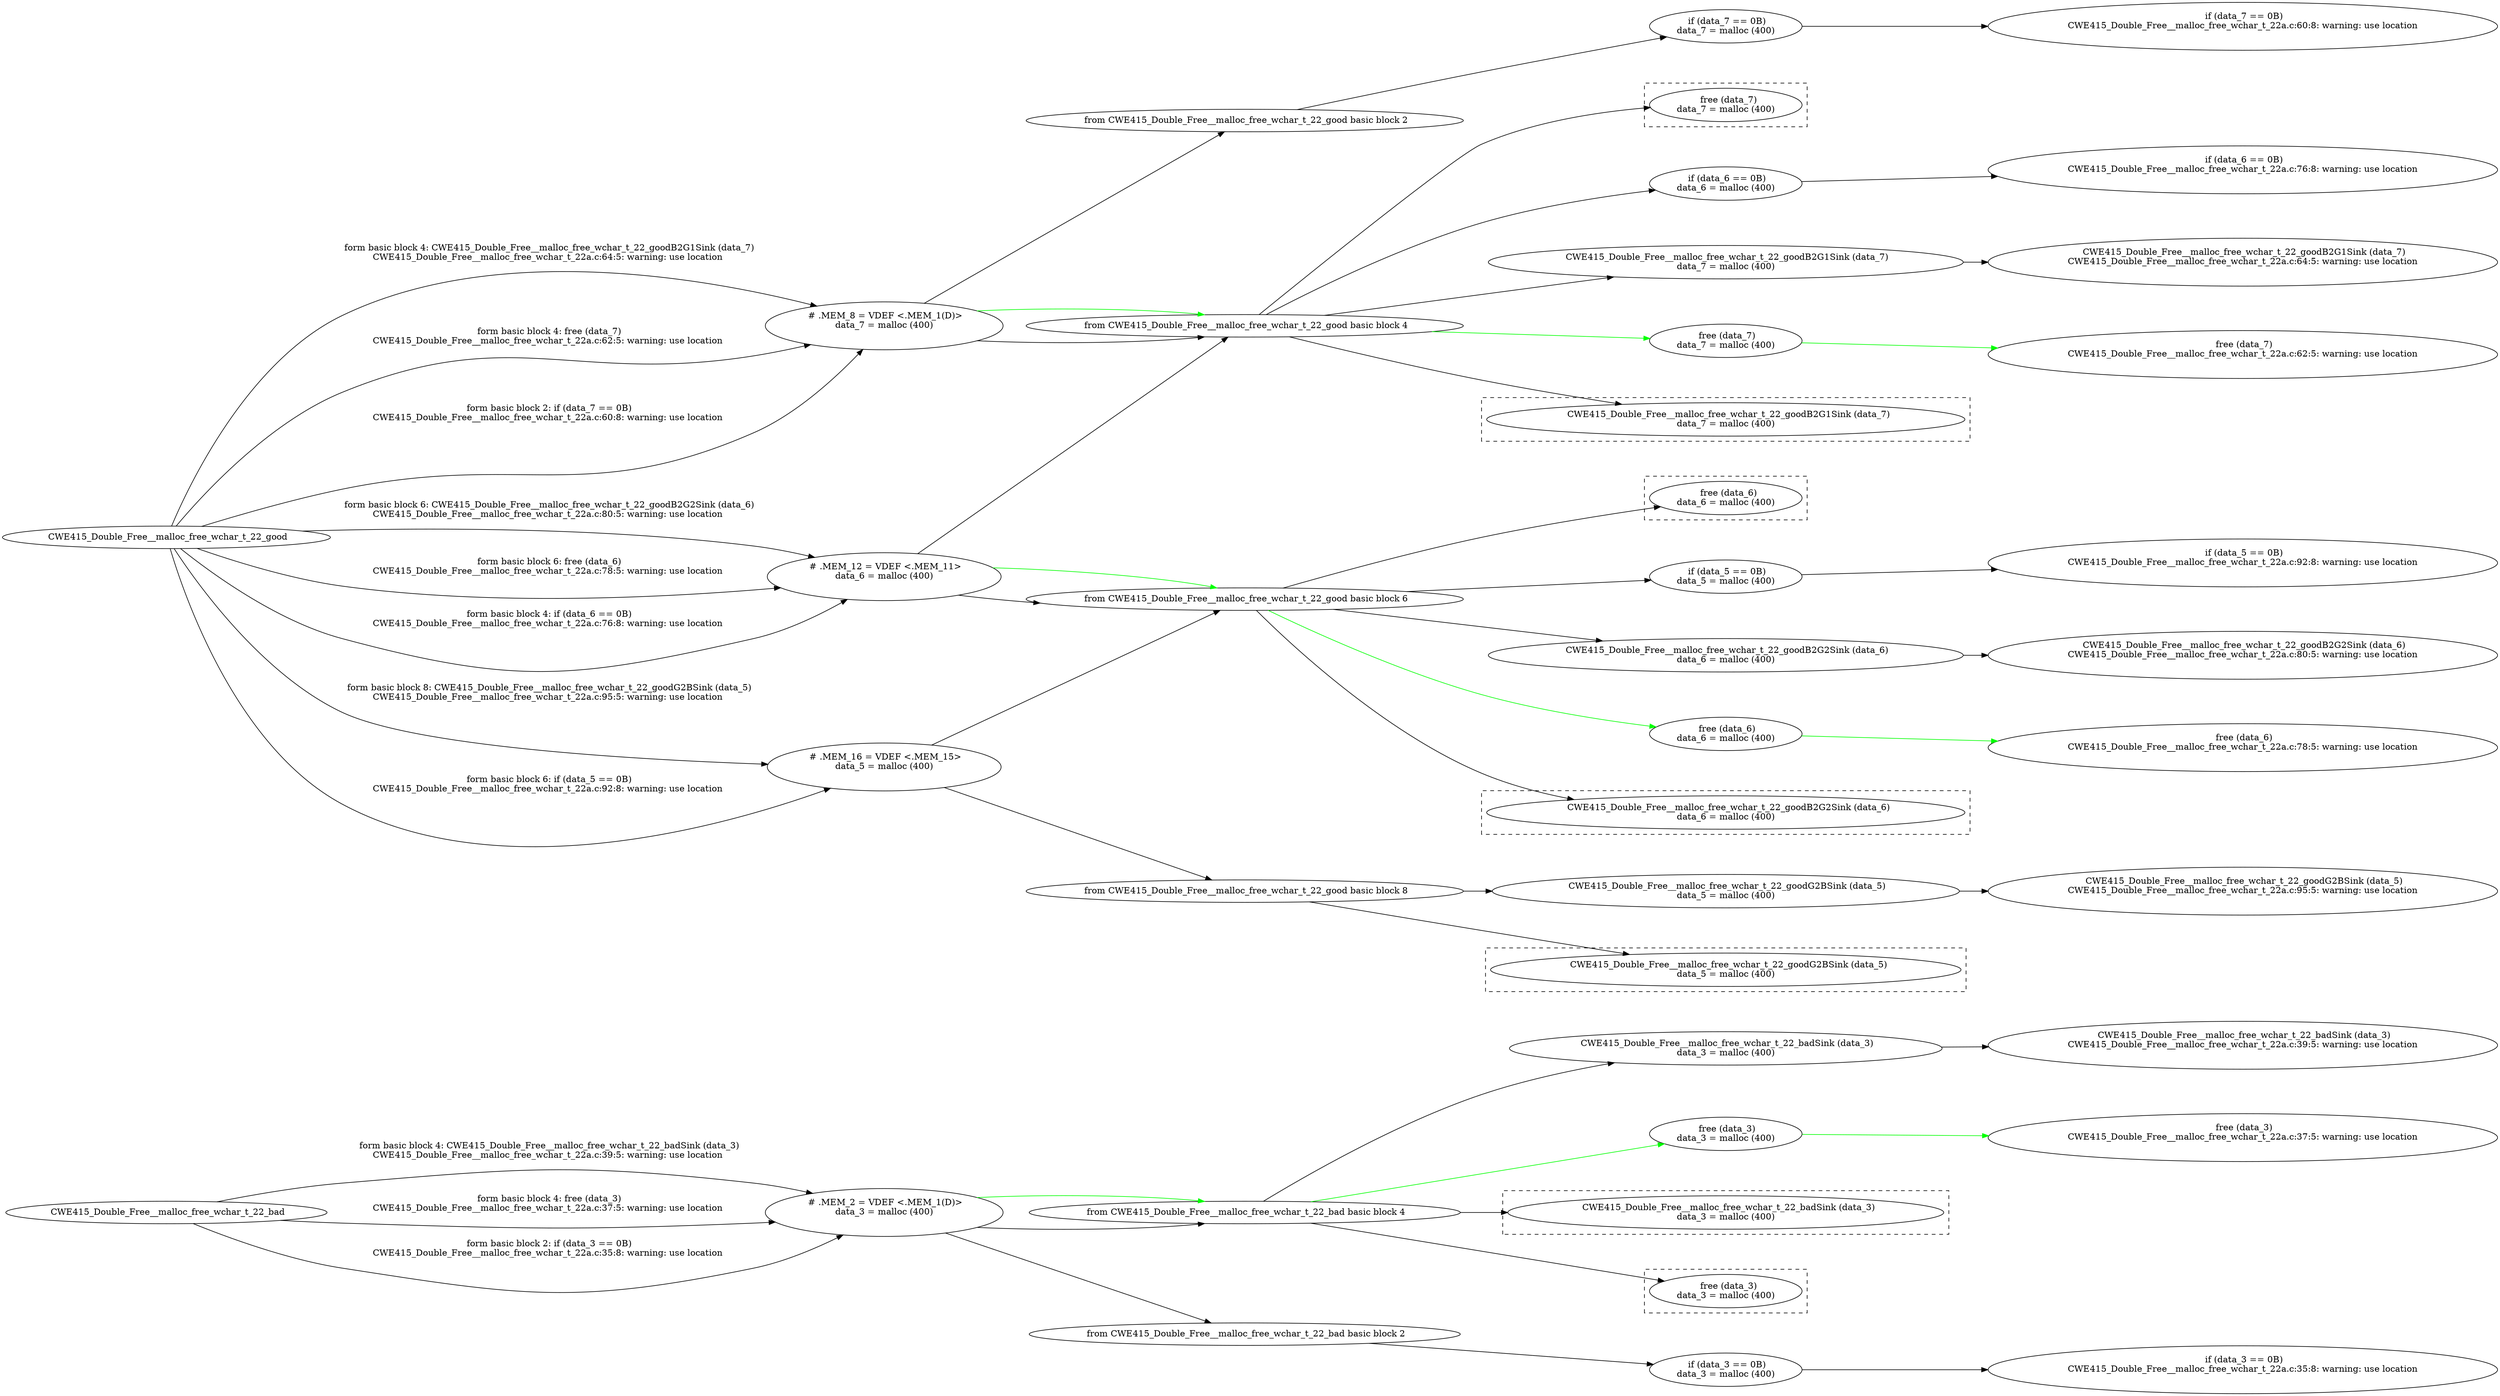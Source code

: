 digraph {constraint=false ;rankdir = LR; rank=same; nodesep=1.0; 


" CWE415_Double_Free__malloc_free_wchar_t_22_bad
"->


" # .MEM_2 = VDEF <.MEM_1(D)>
data_3 = malloc (400)

"

[label=" form basic block 4: CWE415_Double_Free__malloc_free_wchar_t_22_badSink (data_3)
CWE415_Double_Free__malloc_free_wchar_t_22a.c:39:5: warning: use location

" ]

" # .MEM_2 = VDEF <.MEM_1(D)>
data_3 = malloc (400)

"->

" from CWE415_Double_Free__malloc_free_wchar_t_22_bad basic block 4"

->" CWE415_Double_Free__malloc_free_wchar_t_22_badSink (data_3)
data_3 = malloc (400)
"

->" CWE415_Double_Free__malloc_free_wchar_t_22_badSink (data_3)
CWE415_Double_Free__malloc_free_wchar_t_22a.c:39:5: warning: use location

"


" CWE415_Double_Free__malloc_free_wchar_t_22_bad
"->


" # .MEM_2 = VDEF <.MEM_1(D)>
data_3 = malloc (400)

"

[label=" form basic block 4: free (data_3)
CWE415_Double_Free__malloc_free_wchar_t_22a.c:37:5: warning: use location

" ]

" # .MEM_2 = VDEF <.MEM_1(D)>
data_3 = malloc (400)

"->

" from CWE415_Double_Free__malloc_free_wchar_t_22_bad basic block 4"

->" free (data_3)
data_3 = malloc (400)
"

->" free (data_3)
CWE415_Double_Free__malloc_free_wchar_t_22a.c:37:5: warning: use location

"

[color="green" ]


" CWE415_Double_Free__malloc_free_wchar_t_22_bad
"->


" # .MEM_2 = VDEF <.MEM_1(D)>
data_3 = malloc (400)

"

[label=" form basic block 2: if (data_3 == 0B)
CWE415_Double_Free__malloc_free_wchar_t_22a.c:35:8: warning: use location

" ]

" # .MEM_2 = VDEF <.MEM_1(D)>
data_3 = malloc (400)

"->

" from CWE415_Double_Free__malloc_free_wchar_t_22_bad basic block 2"

->" if (data_3 == 0B)
data_3 = malloc (400)
"

->" if (data_3 == 0B)
CWE415_Double_Free__malloc_free_wchar_t_22a.c:35:8: warning: use location

"


" from CWE415_Double_Free__malloc_free_wchar_t_22_bad basic block 4"

->subgraph cluster_803437420 { style ="dashed";"  CWE415_Double_Free__malloc_free_wchar_t_22_badSink (data_3)
data_3 = malloc (400)
";}

" from CWE415_Double_Free__malloc_free_wchar_t_22_bad basic block 4"

->subgraph cluster_1450594994 { style ="dashed";"  free (data_3)
data_3 = malloc (400)
";}








" CWE415_Double_Free__malloc_free_wchar_t_22_good
"->


" # .MEM_8 = VDEF <.MEM_1(D)>
data_7 = malloc (400)

"

[label=" form basic block 4: CWE415_Double_Free__malloc_free_wchar_t_22_goodB2G1Sink (data_7)
CWE415_Double_Free__malloc_free_wchar_t_22a.c:64:5: warning: use location

" ]

" # .MEM_8 = VDEF <.MEM_1(D)>
data_7 = malloc (400)

"->

" from CWE415_Double_Free__malloc_free_wchar_t_22_good basic block 4"

->" CWE415_Double_Free__malloc_free_wchar_t_22_goodB2G1Sink (data_7)
data_7 = malloc (400)
"

->" CWE415_Double_Free__malloc_free_wchar_t_22_goodB2G1Sink (data_7)
CWE415_Double_Free__malloc_free_wchar_t_22a.c:64:5: warning: use location

"


" CWE415_Double_Free__malloc_free_wchar_t_22_good
"->


" # .MEM_8 = VDEF <.MEM_1(D)>
data_7 = malloc (400)

"

[label=" form basic block 4: free (data_7)
CWE415_Double_Free__malloc_free_wchar_t_22a.c:62:5: warning: use location

" ]

" # .MEM_8 = VDEF <.MEM_1(D)>
data_7 = malloc (400)

"->

" from CWE415_Double_Free__malloc_free_wchar_t_22_good basic block 4"

->" free (data_7)
data_7 = malloc (400)
"

->" free (data_7)
CWE415_Double_Free__malloc_free_wchar_t_22a.c:62:5: warning: use location

"

[color="green" ]


" CWE415_Double_Free__malloc_free_wchar_t_22_good
"->


" # .MEM_8 = VDEF <.MEM_1(D)>
data_7 = malloc (400)

"

[label=" form basic block 2: if (data_7 == 0B)
CWE415_Double_Free__malloc_free_wchar_t_22a.c:60:8: warning: use location

" ]

" # .MEM_8 = VDEF <.MEM_1(D)>
data_7 = malloc (400)

"->

" from CWE415_Double_Free__malloc_free_wchar_t_22_good basic block 2"

->" if (data_7 == 0B)
data_7 = malloc (400)
"

->" if (data_7 == 0B)
CWE415_Double_Free__malloc_free_wchar_t_22a.c:60:8: warning: use location

"


" from CWE415_Double_Free__malloc_free_wchar_t_22_good basic block 4"

->subgraph cluster_818455077 { style ="dashed";"  CWE415_Double_Free__malloc_free_wchar_t_22_goodB2G1Sink (data_7)
data_7 = malloc (400)
";}

" from CWE415_Double_Free__malloc_free_wchar_t_22_good basic block 4"

->subgraph cluster_1489491909 { style ="dashed";"  free (data_7)
data_7 = malloc (400)
";}








" CWE415_Double_Free__malloc_free_wchar_t_22_good
"->


" # .MEM_12 = VDEF <.MEM_11>
data_6 = malloc (400)

"

[label=" form basic block 6: CWE415_Double_Free__malloc_free_wchar_t_22_goodB2G2Sink (data_6)
CWE415_Double_Free__malloc_free_wchar_t_22a.c:80:5: warning: use location

" ]

" # .MEM_12 = VDEF <.MEM_11>
data_6 = malloc (400)

"->

" from CWE415_Double_Free__malloc_free_wchar_t_22_good basic block 6"

->" CWE415_Double_Free__malloc_free_wchar_t_22_goodB2G2Sink (data_6)
data_6 = malloc (400)
"

->" CWE415_Double_Free__malloc_free_wchar_t_22_goodB2G2Sink (data_6)
CWE415_Double_Free__malloc_free_wchar_t_22a.c:80:5: warning: use location

"


" CWE415_Double_Free__malloc_free_wchar_t_22_good
"->


" # .MEM_12 = VDEF <.MEM_11>
data_6 = malloc (400)

"

[label=" form basic block 6: free (data_6)
CWE415_Double_Free__malloc_free_wchar_t_22a.c:78:5: warning: use location

" ]

" # .MEM_12 = VDEF <.MEM_11>
data_6 = malloc (400)

"->

" from CWE415_Double_Free__malloc_free_wchar_t_22_good basic block 6"

->" free (data_6)
data_6 = malloc (400)
"

->" free (data_6)
CWE415_Double_Free__malloc_free_wchar_t_22a.c:78:5: warning: use location

"

[color="green" ]


" CWE415_Double_Free__malloc_free_wchar_t_22_good
"->


" # .MEM_12 = VDEF <.MEM_11>
data_6 = malloc (400)

"

[label=" form basic block 4: if (data_6 == 0B)
CWE415_Double_Free__malloc_free_wchar_t_22a.c:76:8: warning: use location

" ]

" # .MEM_12 = VDEF <.MEM_11>
data_6 = malloc (400)

"->

" from CWE415_Double_Free__malloc_free_wchar_t_22_good basic block 4"

->" if (data_6 == 0B)
data_6 = malloc (400)
"

->" if (data_6 == 0B)
CWE415_Double_Free__malloc_free_wchar_t_22a.c:76:8: warning: use location

"


" from CWE415_Double_Free__malloc_free_wchar_t_22_good basic block 6"

->subgraph cluster_1852339113 { style ="dashed";"  CWE415_Double_Free__malloc_free_wchar_t_22_goodB2G2Sink (data_6)
data_6 = malloc (400)
";}

" from CWE415_Double_Free__malloc_free_wchar_t_22_good basic block 6"

->subgraph cluster_456072538 { style ="dashed";"  free (data_6)
data_6 = malloc (400)
";}








" CWE415_Double_Free__malloc_free_wchar_t_22_good
"->


" # .MEM_16 = VDEF <.MEM_15>
data_5 = malloc (400)

"

[label=" form basic block 8: CWE415_Double_Free__malloc_free_wchar_t_22_goodG2BSink (data_5)
CWE415_Double_Free__malloc_free_wchar_t_22a.c:95:5: warning: use location

" ]

" # .MEM_16 = VDEF <.MEM_15>
data_5 = malloc (400)

"->

" from CWE415_Double_Free__malloc_free_wchar_t_22_good basic block 8"

->" CWE415_Double_Free__malloc_free_wchar_t_22_goodG2BSink (data_5)
data_5 = malloc (400)
"

->" CWE415_Double_Free__malloc_free_wchar_t_22_goodG2BSink (data_5)
CWE415_Double_Free__malloc_free_wchar_t_22a.c:95:5: warning: use location

"


" CWE415_Double_Free__malloc_free_wchar_t_22_good
"->


" # .MEM_16 = VDEF <.MEM_15>
data_5 = malloc (400)

"

[label=" form basic block 6: if (data_5 == 0B)
CWE415_Double_Free__malloc_free_wchar_t_22a.c:92:8: warning: use location

" ]

" # .MEM_16 = VDEF <.MEM_15>
data_5 = malloc (400)

"->

" from CWE415_Double_Free__malloc_free_wchar_t_22_good basic block 6"

->" if (data_5 == 0B)
data_5 = malloc (400)
"

->" if (data_5 == 0B)
CWE415_Double_Free__malloc_free_wchar_t_22a.c:92:8: warning: use location

"


" from CWE415_Double_Free__malloc_free_wchar_t_22_good basic block 8"

->subgraph cluster_357739879 { style ="dashed";"  CWE415_Double_Free__malloc_free_wchar_t_22_goodG2BSink (data_5)
data_5 = malloc (400)
";} }
